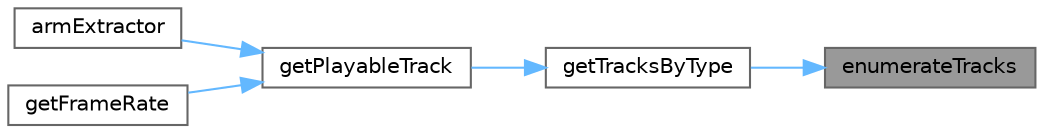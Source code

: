 digraph "enumerateTracks"
{
 // LATEX_PDF_SIZE
  bgcolor="transparent";
  edge [fontname=Helvetica,fontsize=10,labelfontname=Helvetica,labelfontsize=10];
  node [fontname=Helvetica,fontsize=10,shape=box,height=0.2,width=0.4];
  rankdir="RL";
  Node1 [label="enumerateTracks",height=0.2,width=0.4,color="gray40", fillcolor="grey60", style="filled", fontcolor="black",tooltip=" "];
  Node1 -> Node2 [dir="back",color="steelblue1",style="solid"];
  Node2 [label="getTracksByType",height=0.2,width=0.4,color="grey40", fillcolor="white", style="filled",URL="$a00037.html#af82b93f179042c42e999b2087e3a2cb7",tooltip=" "];
  Node2 -> Node3 [dir="back",color="steelblue1",style="solid"];
  Node3 [label="getPlayableTrack",height=0.2,width=0.4,color="grey40", fillcolor="white", style="filled",URL="$a00037.html#ab7bc70c0c4e433f5adefc5ab71c84917",tooltip=" "];
  Node3 -> Node4 [dir="back",color="steelblue1",style="solid"];
  Node4 [label="armExtractor",height=0.2,width=0.4,color="grey40", fillcolor="white", style="filled",URL="$a00037.html#a9fddbcf75e24c10c08518f3403f70c3a",tooltip=" "];
  Node3 -> Node5 [dir="back",color="steelblue1",style="solid"];
  Node5 [label="getFrameRate",height=0.2,width=0.4,color="grey40", fillcolor="white", style="filled",URL="$a00037.html#a58f224d9dfd07ad67cc8e1a53c321993",tooltip=" "];
}
